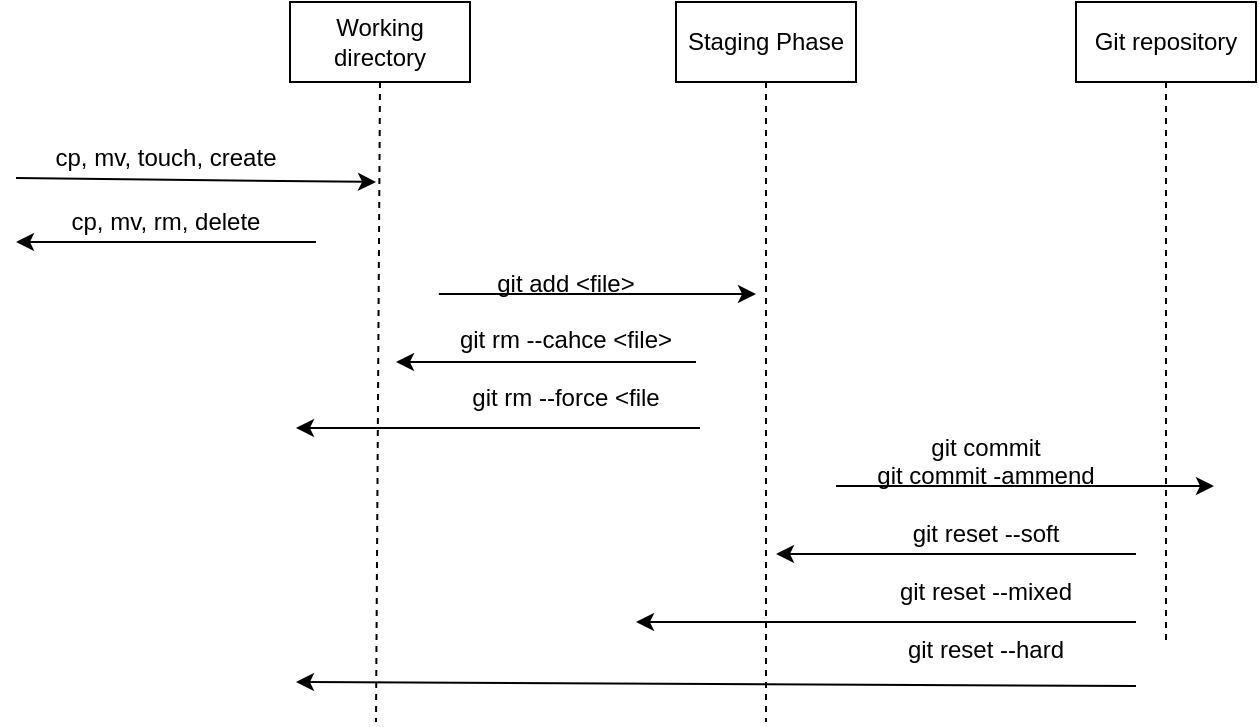 <mxfile version="26.0.12">
  <diagram name="Page-1" id="iWts3t8ByKu_klDq62Yc">
    <mxGraphModel dx="989" dy="472" grid="1" gridSize="10" guides="1" tooltips="1" connect="1" arrows="1" fold="1" page="1" pageScale="1" pageWidth="850" pageHeight="1100" math="0" shadow="0">
      <root>
        <mxCell id="0" />
        <mxCell id="1" parent="0" />
        <mxCell id="l6zfPWxv2qJ8Ri1T43Ss-1" value="Working directory" style="rounded=0;whiteSpace=wrap;html=1;" vertex="1" parent="1">
          <mxGeometry x="317" y="100" width="90" height="40" as="geometry" />
        </mxCell>
        <mxCell id="l6zfPWxv2qJ8Ri1T43Ss-2" value="Staging Phase" style="rounded=0;whiteSpace=wrap;html=1;" vertex="1" parent="1">
          <mxGeometry x="510" y="100" width="90" height="40" as="geometry" />
        </mxCell>
        <mxCell id="l6zfPWxv2qJ8Ri1T43Ss-3" value="Git repository" style="rounded=0;whiteSpace=wrap;html=1;" vertex="1" parent="1">
          <mxGeometry x="710" y="100" width="90" height="40" as="geometry" />
        </mxCell>
        <mxCell id="l6zfPWxv2qJ8Ri1T43Ss-4" value="" style="endArrow=none;dashed=1;html=1;rounded=0;exitX=0.5;exitY=1;exitDx=0;exitDy=0;" edge="1" parent="1" source="l6zfPWxv2qJ8Ri1T43Ss-3">
          <mxGeometry width="50" height="50" relative="1" as="geometry">
            <mxPoint x="810" y="140" as="sourcePoint" />
            <mxPoint x="755" y="420" as="targetPoint" />
          </mxGeometry>
        </mxCell>
        <mxCell id="l6zfPWxv2qJ8Ri1T43Ss-5" value="" style="endArrow=none;dashed=1;html=1;rounded=0;exitX=0.5;exitY=1;exitDx=0;exitDy=0;" edge="1" parent="1" source="l6zfPWxv2qJ8Ri1T43Ss-2">
          <mxGeometry width="50" height="50" relative="1" as="geometry">
            <mxPoint x="590" y="150" as="sourcePoint" />
            <mxPoint x="555" y="460" as="targetPoint" />
          </mxGeometry>
        </mxCell>
        <mxCell id="l6zfPWxv2qJ8Ri1T43Ss-6" value="" style="endArrow=none;dashed=1;html=1;rounded=0;exitX=0.5;exitY=1;exitDx=0;exitDy=0;" edge="1" parent="1" source="l6zfPWxv2qJ8Ri1T43Ss-1">
          <mxGeometry width="50" height="50" relative="1" as="geometry">
            <mxPoint x="530" y="170" as="sourcePoint" />
            <mxPoint x="360" y="460" as="targetPoint" />
          </mxGeometry>
        </mxCell>
        <mxCell id="l6zfPWxv2qJ8Ri1T43Ss-7" value="cp, mv, touch, create" style="text;html=1;align=center;verticalAlign=middle;whiteSpace=wrap;rounded=0;" vertex="1" parent="1">
          <mxGeometry x="180" y="168" width="150" height="20" as="geometry" />
        </mxCell>
        <mxCell id="l6zfPWxv2qJ8Ri1T43Ss-8" value="cp, mv, rm, delete" style="text;html=1;align=center;verticalAlign=middle;whiteSpace=wrap;rounded=0;" vertex="1" parent="1">
          <mxGeometry x="180" y="200" width="150" height="20" as="geometry" />
        </mxCell>
        <mxCell id="l6zfPWxv2qJ8Ri1T43Ss-9" value="git add &amp;lt;file&amp;gt;&lt;div&gt;&lt;br&gt;&lt;div&gt;git rm --cahce &amp;lt;file&amp;gt;&lt;/div&gt;&lt;div&gt;&lt;br&gt;&lt;/div&gt;&lt;div&gt;git rm --force &amp;lt;file&lt;/div&gt;&lt;/div&gt;" style="text;html=1;align=center;verticalAlign=middle;whiteSpace=wrap;rounded=0;" vertex="1" parent="1">
          <mxGeometry x="380" y="254" width="150" height="30" as="geometry" />
        </mxCell>
        <mxCell id="l6zfPWxv2qJ8Ri1T43Ss-10" value="git commit&lt;div&gt;git commit -ammend&lt;/div&gt;&lt;div&gt;&lt;br&gt;&lt;/div&gt;&lt;div&gt;git reset --soft&lt;/div&gt;&lt;div&gt;&lt;br&gt;&lt;/div&gt;&lt;div&gt;git reset --mixed&lt;/div&gt;&lt;div&gt;&lt;br&gt;&lt;/div&gt;&lt;div&gt;git reset --hard&lt;/div&gt;" style="text;html=1;align=center;verticalAlign=middle;whiteSpace=wrap;rounded=0;" vertex="1" parent="1">
          <mxGeometry x="590" y="368" width="150" height="10" as="geometry" />
        </mxCell>
        <mxCell id="l6zfPWxv2qJ8Ri1T43Ss-11" value="" style="endArrow=classic;html=1;rounded=0;exitX=0;exitY=1;exitDx=0;exitDy=0;" edge="1" parent="1" source="l6zfPWxv2qJ8Ri1T43Ss-7">
          <mxGeometry width="50" height="50" relative="1" as="geometry">
            <mxPoint x="180" y="310" as="sourcePoint" />
            <mxPoint x="360" y="190" as="targetPoint" />
          </mxGeometry>
        </mxCell>
        <mxCell id="l6zfPWxv2qJ8Ri1T43Ss-12" value="" style="endArrow=classic;html=1;rounded=0;exitX=1;exitY=1;exitDx=0;exitDy=0;entryX=0;entryY=1;entryDx=0;entryDy=0;" edge="1" parent="1" source="l6zfPWxv2qJ8Ri1T43Ss-8" target="l6zfPWxv2qJ8Ri1T43Ss-8">
          <mxGeometry width="50" height="50" relative="1" as="geometry">
            <mxPoint x="90" y="203" as="sourcePoint" />
            <mxPoint x="130" y="180" as="targetPoint" />
          </mxGeometry>
        </mxCell>
        <mxCell id="l6zfPWxv2qJ8Ri1T43Ss-14" value="" style="endArrow=classic;html=1;rounded=0;exitX=0.076;exitY=0;exitDx=0;exitDy=0;exitPerimeter=0;" edge="1" parent="1">
          <mxGeometry width="50" height="50" relative="1" as="geometry">
            <mxPoint x="391.4" y="246" as="sourcePoint" />
            <mxPoint x="550" y="246" as="targetPoint" />
          </mxGeometry>
        </mxCell>
        <mxCell id="l6zfPWxv2qJ8Ri1T43Ss-15" value="" style="endArrow=classic;html=1;rounded=0;" edge="1" parent="1">
          <mxGeometry width="50" height="50" relative="1" as="geometry">
            <mxPoint x="520" y="280" as="sourcePoint" />
            <mxPoint x="370" y="280" as="targetPoint" />
          </mxGeometry>
        </mxCell>
        <mxCell id="l6zfPWxv2qJ8Ri1T43Ss-17" value="" style="endArrow=classic;html=1;rounded=0;exitX=0.076;exitY=0;exitDx=0;exitDy=0;exitPerimeter=0;" edge="1" parent="1">
          <mxGeometry width="50" height="50" relative="1" as="geometry">
            <mxPoint x="590" y="342" as="sourcePoint" />
            <mxPoint x="779" y="342" as="targetPoint" />
          </mxGeometry>
        </mxCell>
        <mxCell id="l6zfPWxv2qJ8Ri1T43Ss-19" value="" style="endArrow=classic;html=1;rounded=0;exitX=1;exitY=1;exitDx=0;exitDy=0;" edge="1" parent="1">
          <mxGeometry width="50" height="50" relative="1" as="geometry">
            <mxPoint x="740" y="376" as="sourcePoint" />
            <mxPoint x="560" y="376" as="targetPoint" />
          </mxGeometry>
        </mxCell>
        <mxCell id="l6zfPWxv2qJ8Ri1T43Ss-20" value="" style="endArrow=classic;html=1;rounded=0;" edge="1" parent="1">
          <mxGeometry width="50" height="50" relative="1" as="geometry">
            <mxPoint x="522" y="313" as="sourcePoint" />
            <mxPoint x="320" y="313" as="targetPoint" />
          </mxGeometry>
        </mxCell>
        <mxCell id="l6zfPWxv2qJ8Ri1T43Ss-21" value="" style="endArrow=classic;html=1;rounded=0;exitX=1;exitY=1;exitDx=0;exitDy=0;" edge="1" parent="1">
          <mxGeometry width="50" height="50" relative="1" as="geometry">
            <mxPoint x="740" y="410" as="sourcePoint" />
            <mxPoint x="490" y="410" as="targetPoint" />
          </mxGeometry>
        </mxCell>
        <mxCell id="l6zfPWxv2qJ8Ri1T43Ss-23" value="" style="endArrow=classic;html=1;rounded=0;exitX=1;exitY=1;exitDx=0;exitDy=0;" edge="1" parent="1">
          <mxGeometry width="50" height="50" relative="1" as="geometry">
            <mxPoint x="740" y="442" as="sourcePoint" />
            <mxPoint x="320" y="440" as="targetPoint" />
          </mxGeometry>
        </mxCell>
      </root>
    </mxGraphModel>
  </diagram>
</mxfile>
